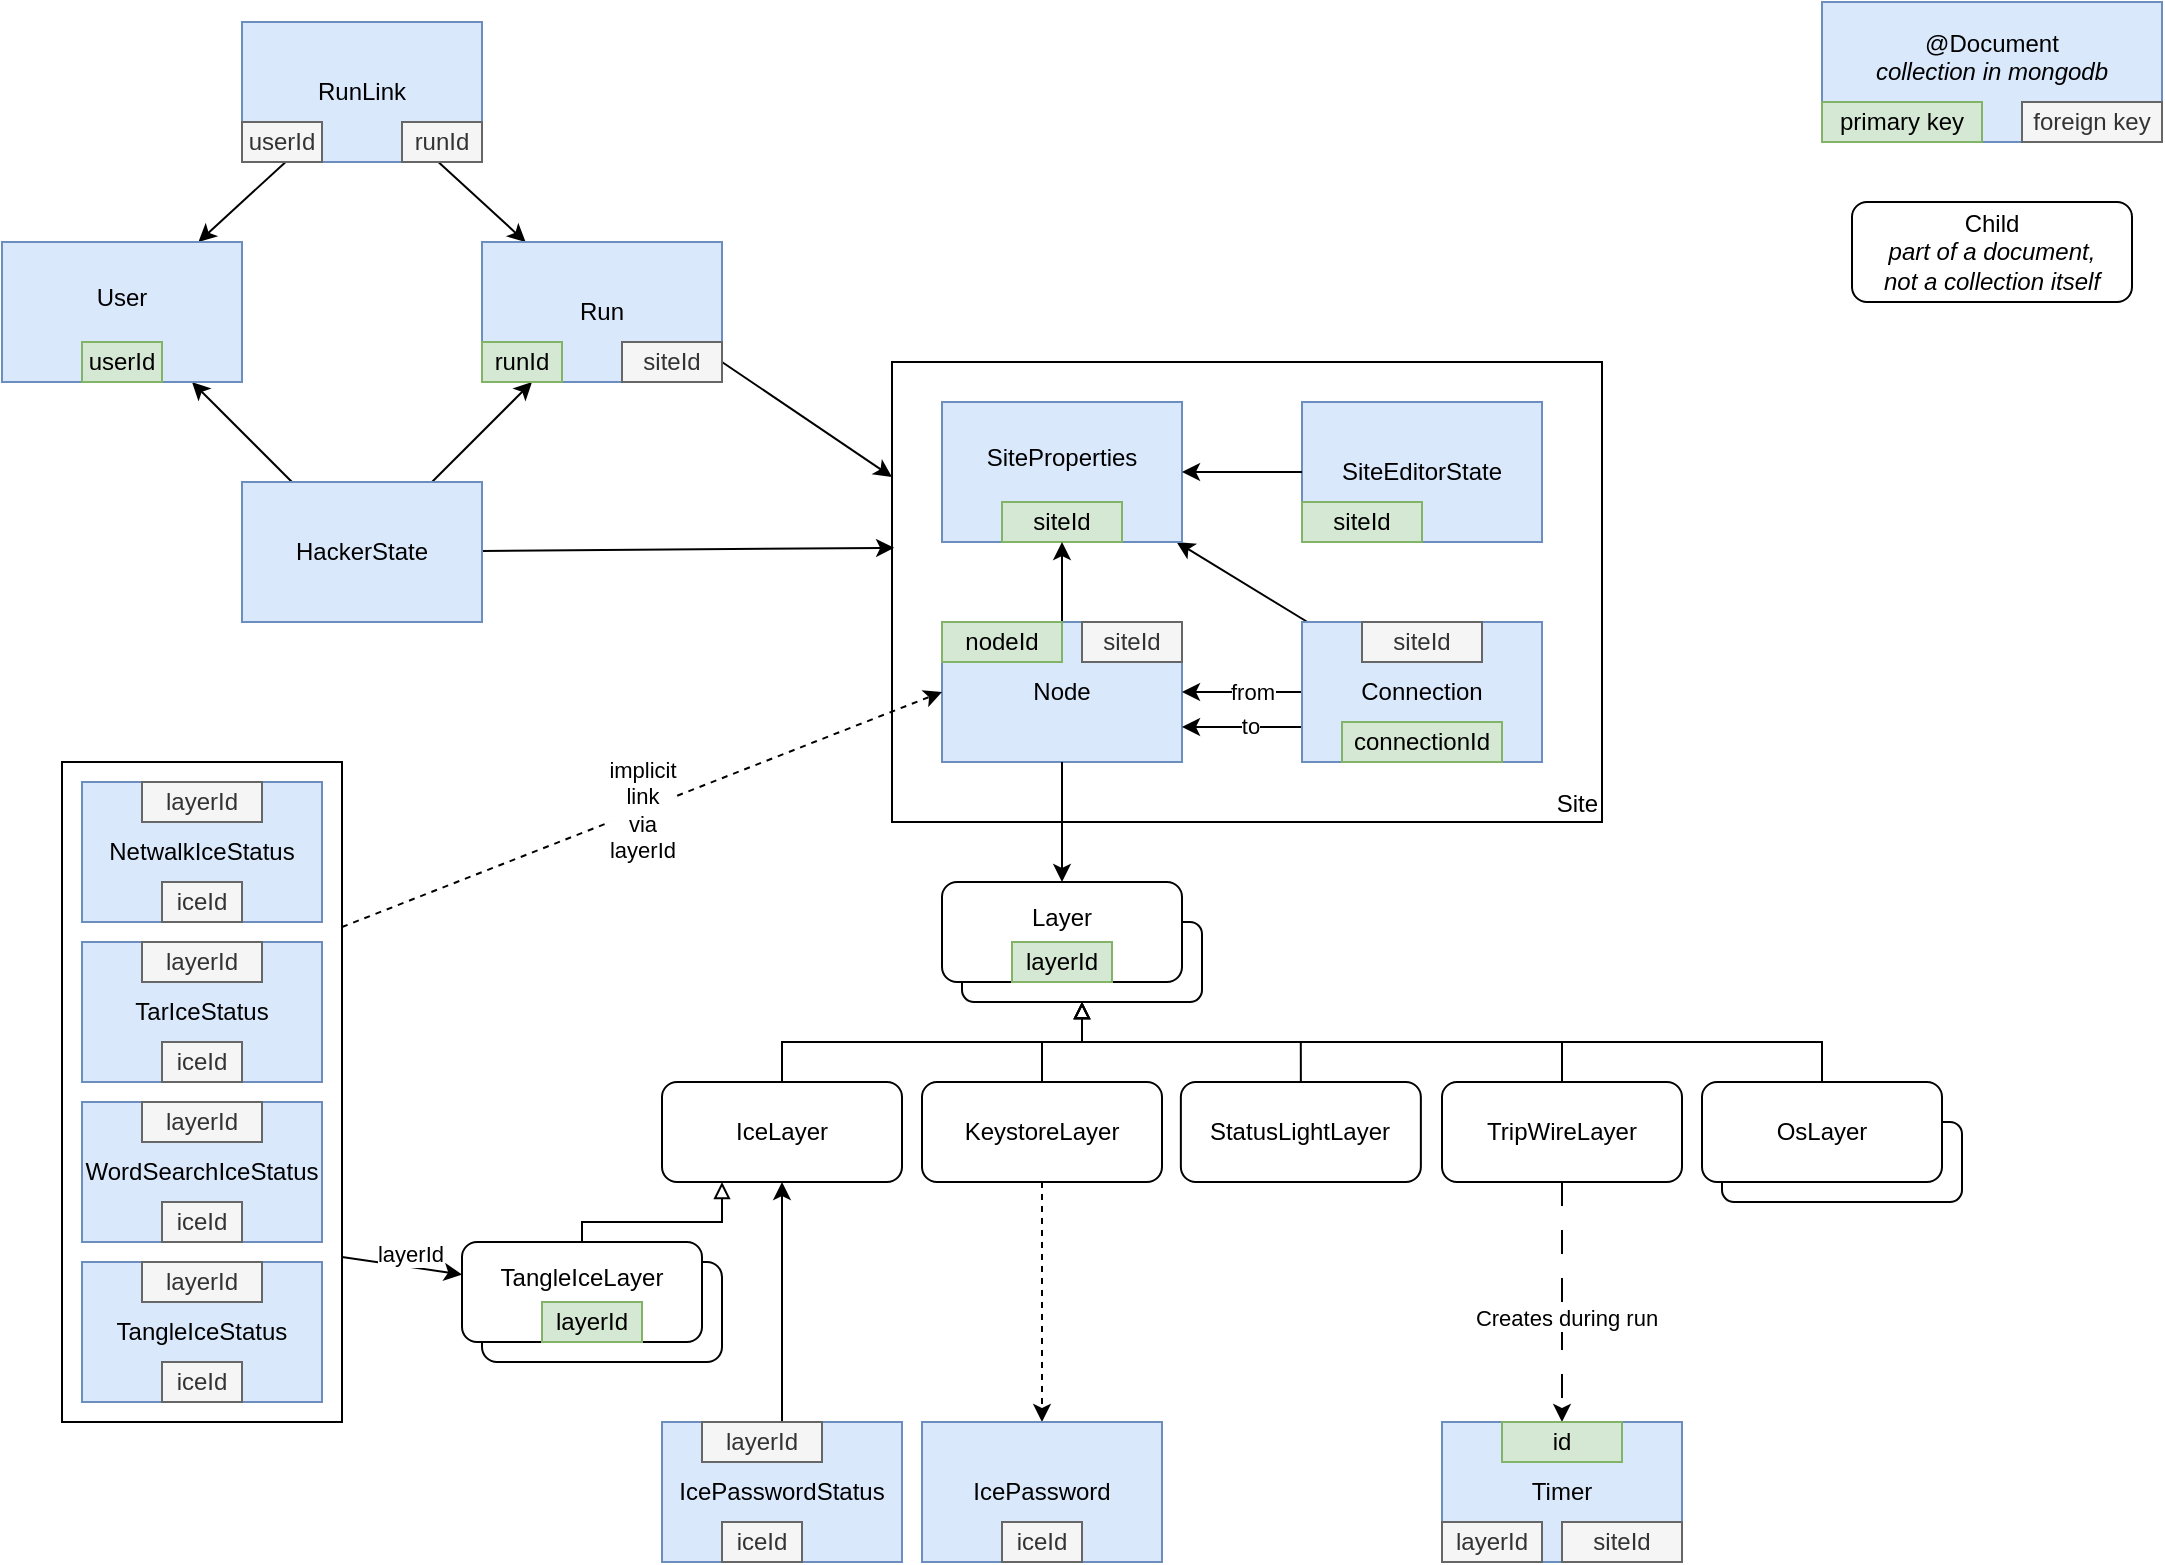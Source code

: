 <mxfile version="22.1.13" type="github">
  <diagram name="Page-1" id="mnIJfY60bvJNDvsKuQh9">
    <mxGraphModel dx="2819" dy="1146" grid="1" gridSize="10" guides="1" tooltips="1" connect="1" arrows="1" fold="1" page="1" pageScale="1" pageWidth="1169" pageHeight="827" math="0" shadow="0">
      <root>
        <mxCell id="0" />
        <mxCell id="1" parent="0" />
        <mxCell id="2eXZJzVbI_ONPsShpP8c-1" value="Site" style="rounded=0;whiteSpace=wrap;html=1;align=right;verticalAlign=bottom;" vertex="1" parent="1">
          <mxGeometry x="525" y="190" width="355" height="230" as="geometry" />
        </mxCell>
        <mxCell id="C1h8iQs_TRBgUqANPpUf-13" value="" style="rounded=0;whiteSpace=wrap;html=1;fillColor=none;" parent="1" vertex="1">
          <mxGeometry x="110" y="390" width="140" height="330" as="geometry" />
        </mxCell>
        <mxCell id="jiuy7B6aaROlVbYT8yXl-59" style="rounded=0;orthogonalLoop=1;jettySize=auto;html=1;endArrow=classic;endFill=1;" parent="1" source="jiuy7B6aaROlVbYT8yXl-14" target="jiuy7B6aaROlVbYT8yXl-16" edge="1">
          <mxGeometry relative="1" as="geometry">
            <mxPoint x="778" y="300" as="sourcePoint" />
            <mxPoint x="680" y="343" as="targetPoint" />
          </mxGeometry>
        </mxCell>
        <mxCell id="jiuy7B6aaROlVbYT8yXl-41" value="TangleIceLayer" style="rounded=1;whiteSpace=wrap;html=1;" parent="1" vertex="1">
          <mxGeometry x="320" y="640" width="120" height="50" as="geometry" />
        </mxCell>
        <mxCell id="jiuy7B6aaROlVbYT8yXl-40" value="OsLayer" style="rounded=1;whiteSpace=wrap;html=1;fontStyle=0" parent="1" vertex="1">
          <mxGeometry x="940" y="570" width="120" height="40" as="geometry" />
        </mxCell>
        <mxCell id="jiuy7B6aaROlVbYT8yXl-1" value="&lt;br&gt;Node&lt;br&gt;&amp;nbsp;" style="rounded=0;whiteSpace=wrap;html=1;fillColor=#dae8fc;strokeColor=#6c8ebf;" parent="1" vertex="1">
          <mxGeometry x="550" y="320" width="120" height="70" as="geometry" />
        </mxCell>
        <mxCell id="jiuy7B6aaROlVbYT8yXl-2" value="Layer" style="rounded=1;whiteSpace=wrap;html=1;" parent="1" vertex="1">
          <mxGeometry x="560" y="470" width="120" height="40" as="geometry" />
        </mxCell>
        <mxCell id="jiuy7B6aaROlVbYT8yXl-3" value="@Document&lt;br&gt;&lt;i&gt;collection in mongodb&lt;br&gt;&amp;nbsp;&lt;br&gt;&lt;/i&gt;" style="rounded=0;whiteSpace=wrap;html=1;fillColor=#dae8fc;strokeColor=#6c8ebf;" parent="1" vertex="1">
          <mxGeometry x="990" y="10" width="170" height="70" as="geometry" />
        </mxCell>
        <mxCell id="jiuy7B6aaROlVbYT8yXl-4" value="Child&lt;br&gt;&lt;i&gt;part of a document, &lt;br&gt;not a collection itself&lt;/i&gt;" style="rounded=1;whiteSpace=wrap;html=1;" parent="1" vertex="1">
          <mxGeometry x="1005" y="110" width="140" height="50" as="geometry" />
        </mxCell>
        <mxCell id="jiuy7B6aaROlVbYT8yXl-8" style="edgeStyle=orthogonalEdgeStyle;rounded=0;orthogonalLoop=1;jettySize=auto;html=1;exitX=0.5;exitY=0;exitDx=0;exitDy=0;entryX=0.5;entryY=1;entryDx=0;entryDy=0;endArrow=block;endFill=0;" parent="1" source="jiuy7B6aaROlVbYT8yXl-5" target="jiuy7B6aaROlVbYT8yXl-2" edge="1">
          <mxGeometry relative="1" as="geometry" />
        </mxCell>
        <mxCell id="jiuy7B6aaROlVbYT8yXl-5" value="IceLayer" style="rounded=1;whiteSpace=wrap;html=1;" parent="1" vertex="1">
          <mxGeometry x="410" y="550" width="120" height="50" as="geometry" />
        </mxCell>
        <mxCell id="jiuy7B6aaROlVbYT8yXl-10" style="edgeStyle=orthogonalEdgeStyle;rounded=0;orthogonalLoop=1;jettySize=auto;html=1;exitX=0.5;exitY=0;exitDx=0;exitDy=0;endArrow=block;endFill=0;entryX=0.5;entryY=1;entryDx=0;entryDy=0;" parent="1" source="jiuy7B6aaROlVbYT8yXl-9" target="jiuy7B6aaROlVbYT8yXl-2" edge="1">
          <mxGeometry relative="1" as="geometry">
            <mxPoint x="540" y="500" as="targetPoint" />
          </mxGeometry>
        </mxCell>
        <mxCell id="jiuy7B6aaROlVbYT8yXl-9" value="StatusLightLayer" style="rounded=1;whiteSpace=wrap;html=1;" parent="1" vertex="1">
          <mxGeometry x="669.43" y="550" width="120" height="50" as="geometry" />
        </mxCell>
        <mxCell id="B6_g9tHJlzhegWJG6Xg5-1" style="edgeStyle=orthogonalEdgeStyle;rounded=0;orthogonalLoop=1;jettySize=auto;html=1;exitX=0;exitY=0.5;exitDx=0;exitDy=0;entryX=1;entryY=0.5;entryDx=0;entryDy=0;" parent="1" source="jiuy7B6aaROlVbYT8yXl-14" target="jiuy7B6aaROlVbYT8yXl-1" edge="1">
          <mxGeometry relative="1" as="geometry" />
        </mxCell>
        <mxCell id="B6_g9tHJlzhegWJG6Xg5-3" value="from" style="edgeLabel;html=1;align=center;verticalAlign=middle;resizable=0;points=[];" parent="B6_g9tHJlzhegWJG6Xg5-1" vertex="1" connectable="0">
          <mxGeometry x="0.203" y="1" relative="1" as="geometry">
            <mxPoint x="11" y="-1" as="offset" />
          </mxGeometry>
        </mxCell>
        <mxCell id="B6_g9tHJlzhegWJG6Xg5-2" style="edgeStyle=orthogonalEdgeStyle;rounded=0;orthogonalLoop=1;jettySize=auto;html=1;exitX=0;exitY=0.75;exitDx=0;exitDy=0;entryX=1;entryY=0.75;entryDx=0;entryDy=0;" parent="1" source="jiuy7B6aaROlVbYT8yXl-14" target="jiuy7B6aaROlVbYT8yXl-1" edge="1">
          <mxGeometry relative="1" as="geometry" />
        </mxCell>
        <mxCell id="B6_g9tHJlzhegWJG6Xg5-4" value="to" style="edgeLabel;html=1;align=center;verticalAlign=middle;resizable=0;points=[];" parent="B6_g9tHJlzhegWJG6Xg5-2" vertex="1" connectable="0">
          <mxGeometry x="-0.162" y="2" relative="1" as="geometry">
            <mxPoint x="-1" y="-3" as="offset" />
          </mxGeometry>
        </mxCell>
        <mxCell id="jiuy7B6aaROlVbYT8yXl-14" value="&lt;br&gt;Connection&lt;br&gt;&amp;nbsp;" style="rounded=0;whiteSpace=wrap;html=1;fillColor=#dae8fc;strokeColor=#6c8ebf;" parent="1" vertex="1">
          <mxGeometry x="730" y="320" width="120" height="70" as="geometry" />
        </mxCell>
        <mxCell id="jiuy7B6aaROlVbYT8yXl-16" value="SiteProperties&lt;br&gt;&amp;nbsp;" style="rounded=0;whiteSpace=wrap;html=1;fillColor=#dae8fc;strokeColor=#6c8ebf;" parent="1" vertex="1">
          <mxGeometry x="550" y="210" width="120" height="70" as="geometry" />
        </mxCell>
        <mxCell id="jiuy7B6aaROlVbYT8yXl-23" value="" style="rounded=0;orthogonalLoop=1;jettySize=auto;html=1;" parent="1" source="jiuy7B6aaROlVbYT8yXl-22" target="jiuy7B6aaROlVbYT8yXl-21" edge="1">
          <mxGeometry relative="1" as="geometry" />
        </mxCell>
        <mxCell id="jiuy7B6aaROlVbYT8yXl-37" value="" style="rounded=0;orthogonalLoop=1;jettySize=auto;html=1;" parent="1" source="jiuy7B6aaROlVbYT8yXl-22" target="jiuy7B6aaROlVbYT8yXl-36" edge="1">
          <mxGeometry relative="1" as="geometry" />
        </mxCell>
        <mxCell id="jiuy7B6aaROlVbYT8yXl-22" value="RunLink" style="rounded=0;whiteSpace=wrap;html=1;fillColor=#dae8fc;strokeColor=#6c8ebf;" parent="1" vertex="1">
          <mxGeometry x="200" y="20" width="120" height="70" as="geometry" />
        </mxCell>
        <mxCell id="jiuy7B6aaROlVbYT8yXl-75" style="rounded=0;orthogonalLoop=1;jettySize=auto;html=1;" parent="1" source="jiuy7B6aaROlVbYT8yXl-26" target="jiuy7B6aaROlVbYT8yXl-21" edge="1">
          <mxGeometry relative="1" as="geometry" />
        </mxCell>
        <mxCell id="jiuy7B6aaROlVbYT8yXl-76" style="rounded=0;orthogonalLoop=1;jettySize=auto;html=1;" parent="1" source="jiuy7B6aaROlVbYT8yXl-26" target="jiuy7B6aaROlVbYT8yXl-36" edge="1">
          <mxGeometry relative="1" as="geometry" />
        </mxCell>
        <mxCell id="jiuy7B6aaROlVbYT8yXl-90" style="rounded=0;orthogonalLoop=1;jettySize=auto;html=1;entryX=0.003;entryY=0.404;entryDx=0;entryDy=0;entryPerimeter=0;" parent="1" source="jiuy7B6aaROlVbYT8yXl-26" target="2eXZJzVbI_ONPsShpP8c-1" edge="1">
          <mxGeometry relative="1" as="geometry">
            <mxPoint x="420" y="275" as="targetPoint" />
          </mxGeometry>
        </mxCell>
        <mxCell id="jiuy7B6aaROlVbYT8yXl-26" value="HackerState" style="rounded=0;whiteSpace=wrap;html=1;fillColor=#dae8fc;strokeColor=#6c8ebf;" parent="1" vertex="1">
          <mxGeometry x="200" y="250" width="120" height="70" as="geometry" />
        </mxCell>
        <mxCell id="jiuy7B6aaROlVbYT8yXl-27" value="SiteEditorState" style="rounded=0;whiteSpace=wrap;html=1;fillColor=#dae8fc;strokeColor=#6c8ebf;" parent="1" vertex="1">
          <mxGeometry x="730" y="210" width="120" height="70" as="geometry" />
        </mxCell>
        <mxCell id="jiuy7B6aaROlVbYT8yXl-42" style="rounded=0;orthogonalLoop=1;jettySize=auto;html=1;exitX=1;exitY=0.75;exitDx=0;exitDy=0;" parent="1" source="C1h8iQs_TRBgUqANPpUf-13" target="jiuy7B6aaROlVbYT8yXl-38" edge="1">
          <mxGeometry relative="1" as="geometry">
            <mxPoint x="240" y="410" as="targetPoint" />
            <mxPoint x="340" y="540" as="sourcePoint" />
          </mxGeometry>
        </mxCell>
        <mxCell id="jiuy7B6aaROlVbYT8yXl-64" value="layerId" style="edgeLabel;html=1;align=center;verticalAlign=middle;resizable=0;points=[];" parent="jiuy7B6aaROlVbYT8yXl-42" vertex="1" connectable="0">
          <mxGeometry x="0.141" relative="1" as="geometry">
            <mxPoint y="-7" as="offset" />
          </mxGeometry>
        </mxCell>
        <mxCell id="yUMayUT2DUETe77GGP__-6" value="implicit&lt;br&gt;link&lt;br&gt;via&lt;br&gt;layerId" style="rounded=0;orthogonalLoop=1;jettySize=auto;html=1;entryX=0;entryY=0.5;entryDx=0;entryDy=0;dashed=1;exitX=1;exitY=0.25;exitDx=0;exitDy=0;" parent="1" source="C1h8iQs_TRBgUqANPpUf-13" target="jiuy7B6aaROlVbYT8yXl-1" edge="1">
          <mxGeometry relative="1" as="geometry">
            <mxPoint x="330" y="470" as="sourcePoint" />
          </mxGeometry>
        </mxCell>
        <mxCell id="jiuy7B6aaROlVbYT8yXl-28" value="&lt;br&gt;TangleIceStatus&lt;br&gt;&amp;nbsp;" style="rounded=0;whiteSpace=wrap;html=1;fillColor=#dae8fc;strokeColor=#6c8ebf;" parent="1" vertex="1">
          <mxGeometry x="120" y="640" width="120" height="70" as="geometry" />
        </mxCell>
        <mxCell id="jiuy7B6aaROlVbYT8yXl-30" value="&lt;br&gt;WordSearchIceStatus&lt;br&gt;&amp;nbsp;" style="rounded=0;whiteSpace=wrap;html=1;fillColor=#dae8fc;strokeColor=#6c8ebf;" parent="1" vertex="1">
          <mxGeometry x="120" y="560" width="120" height="70" as="geometry" />
        </mxCell>
        <mxCell id="jiuy7B6aaROlVbYT8yXl-31" value="&lt;br&gt;NetwalkIceStatus&lt;br&gt;&amp;nbsp;" style="rounded=0;whiteSpace=wrap;html=1;fillColor=#dae8fc;strokeColor=#6c8ebf;" parent="1" vertex="1">
          <mxGeometry x="120" y="400" width="120" height="70" as="geometry" />
        </mxCell>
        <mxCell id="jiuy7B6aaROlVbYT8yXl-32" value="&lt;br&gt;TarIceStatus&lt;br&gt;&amp;nbsp;" style="rounded=0;whiteSpace=wrap;html=1;fillColor=#dae8fc;strokeColor=#6c8ebf;" parent="1" vertex="1">
          <mxGeometry x="120" y="480" width="120" height="70" as="geometry" />
        </mxCell>
        <mxCell id="jiuy7B6aaROlVbYT8yXl-38" value="TangleIceLayer&lt;br&gt;&amp;nbsp;" style="rounded=1;whiteSpace=wrap;html=1;" parent="1" vertex="1">
          <mxGeometry x="310" y="630" width="120" height="50" as="geometry" />
        </mxCell>
        <mxCell id="jiuy7B6aaROlVbYT8yXl-39" style="rounded=0;orthogonalLoop=1;jettySize=auto;html=1;exitX=0.5;exitY=0;exitDx=0;exitDy=0;entryX=0.25;entryY=1;entryDx=0;entryDy=0;endArrow=block;endFill=0;edgeStyle=orthogonalEdgeStyle;" parent="1" source="jiuy7B6aaROlVbYT8yXl-38" target="jiuy7B6aaROlVbYT8yXl-5" edge="1">
          <mxGeometry relative="1" as="geometry">
            <mxPoint x="480" y="570" as="sourcePoint" />
            <mxPoint x="550" y="530" as="targetPoint" />
            <Array as="points">
              <mxPoint x="370" y="620" />
              <mxPoint x="440" y="620" />
            </Array>
          </mxGeometry>
        </mxCell>
        <mxCell id="N_-d8kACcy34HXy9NwKo-2" style="rounded=0;orthogonalLoop=1;jettySize=auto;html=1;exitX=0.5;exitY=1;exitDx=0;exitDy=0;entryX=0.5;entryY=0;entryDx=0;entryDy=0;dashed=1;dashPattern=12 12;" parent="1" source="jiuy7B6aaROlVbYT8yXl-45" target="N_-d8kACcy34HXy9NwKo-1" edge="1">
          <mxGeometry relative="1" as="geometry" />
        </mxCell>
        <mxCell id="N_-d8kACcy34HXy9NwKo-29" value="Creates during run" style="edgeLabel;html=1;align=center;verticalAlign=middle;resizable=0;points=[];" parent="N_-d8kACcy34HXy9NwKo-2" vertex="1" connectable="0">
          <mxGeometry x="0.131" y="2" relative="1" as="geometry">
            <mxPoint as="offset" />
          </mxGeometry>
        </mxCell>
        <mxCell id="jiuy7B6aaROlVbYT8yXl-45" value="TripWireLayer" style="rounded=1;whiteSpace=wrap;html=1;" parent="1" vertex="1">
          <mxGeometry x="800" y="550" width="120" height="50" as="geometry" />
        </mxCell>
        <mxCell id="jiuy7B6aaROlVbYT8yXl-46" style="edgeStyle=orthogonalEdgeStyle;rounded=0;orthogonalLoop=1;jettySize=auto;html=1;exitX=0.5;exitY=0;exitDx=0;exitDy=0;endArrow=block;endFill=0;entryX=0.5;entryY=1;entryDx=0;entryDy=0;" parent="1" source="jiuy7B6aaROlVbYT8yXl-45" target="jiuy7B6aaROlVbYT8yXl-2" edge="1">
          <mxGeometry relative="1" as="geometry">
            <mxPoint x="550" y="510" as="targetPoint" />
            <mxPoint x="610" y="550" as="sourcePoint" />
          </mxGeometry>
        </mxCell>
        <mxCell id="jiuy7B6aaROlVbYT8yXl-51" value="primary key" style="rounded=0;whiteSpace=wrap;html=1;fillColor=#d5e8d4;strokeColor=#82b366;" parent="1" vertex="1">
          <mxGeometry x="990" y="60" width="80" height="20" as="geometry" />
        </mxCell>
        <mxCell id="jiuy7B6aaROlVbYT8yXl-52" value="siteId" style="rounded=0;whiteSpace=wrap;html=1;fillColor=#d5e8d4;strokeColor=#82b366;" parent="1" vertex="1">
          <mxGeometry x="580" y="260" width="60" height="20" as="geometry" />
        </mxCell>
        <mxCell id="jiuy7B6aaROlVbYT8yXl-56" style="rounded=0;orthogonalLoop=1;jettySize=auto;html=1;endArrow=classic;endFill=1;" parent="1" source="jiuy7B6aaROlVbYT8yXl-27" target="jiuy7B6aaROlVbYT8yXl-16" edge="1">
          <mxGeometry relative="1" as="geometry">
            <mxPoint x="620" y="310" as="sourcePoint" />
            <mxPoint x="620" y="350" as="targetPoint" />
          </mxGeometry>
        </mxCell>
        <mxCell id="jiuy7B6aaROlVbYT8yXl-58" style="rounded=0;orthogonalLoop=1;jettySize=auto;html=1;endArrow=classic;endFill=1;" parent="1" source="jiuy7B6aaROlVbYT8yXl-1" target="jiuy7B6aaROlVbYT8yXl-16" edge="1">
          <mxGeometry relative="1" as="geometry">
            <mxPoint x="770" y="290" as="sourcePoint" />
            <mxPoint x="680" y="290" as="targetPoint" />
          </mxGeometry>
        </mxCell>
        <mxCell id="jiuy7B6aaROlVbYT8yXl-63" value="layerId" style="rounded=0;whiteSpace=wrap;html=1;fillColor=#d5e8d4;strokeColor=#82b366;" parent="1" vertex="1">
          <mxGeometry x="350" y="660" width="50" height="20" as="geometry" />
        </mxCell>
        <mxCell id="jiuy7B6aaROlVbYT8yXl-66" value="Layer&lt;br&gt;&amp;nbsp;" style="rounded=1;whiteSpace=wrap;html=1;" parent="1" vertex="1">
          <mxGeometry x="550" y="450" width="120" height="50" as="geometry" />
        </mxCell>
        <mxCell id="jiuy7B6aaROlVbYT8yXl-67" value="OsLayer" style="rounded=1;whiteSpace=wrap;html=1;" parent="1" vertex="1">
          <mxGeometry x="930" y="550" width="120" height="50" as="geometry" />
        </mxCell>
        <mxCell id="jiuy7B6aaROlVbYT8yXl-69" style="edgeStyle=orthogonalEdgeStyle;rounded=0;orthogonalLoop=1;jettySize=auto;html=1;exitX=0.5;exitY=0;exitDx=0;exitDy=0;endArrow=block;endFill=0;entryX=0.5;entryY=1;entryDx=0;entryDy=0;" parent="1" source="jiuy7B6aaROlVbYT8yXl-67" target="jiuy7B6aaROlVbYT8yXl-2" edge="1">
          <mxGeometry relative="1" as="geometry">
            <mxPoint x="560" y="520" as="targetPoint" />
            <mxPoint x="750" y="570" as="sourcePoint" />
          </mxGeometry>
        </mxCell>
        <mxCell id="jiuy7B6aaROlVbYT8yXl-71" value="iceId" style="rounded=0;whiteSpace=wrap;html=1;fillColor=#f5f5f5;strokeColor=#666666;fontColor=#333333;" parent="1" vertex="1">
          <mxGeometry x="160" y="690" width="40" height="20" as="geometry" />
        </mxCell>
        <mxCell id="2eXZJzVbI_ONPsShpP8c-5" style="edgeStyle=orthogonalEdgeStyle;rounded=0;orthogonalLoop=1;jettySize=auto;html=1;exitX=0.5;exitY=1;exitDx=0;exitDy=0;entryX=0.5;entryY=0;entryDx=0;entryDy=0;" edge="1" parent="1" source="jiuy7B6aaROlVbYT8yXl-1" target="jiuy7B6aaROlVbYT8yXl-66">
          <mxGeometry relative="1" as="geometry" />
        </mxCell>
        <mxCell id="jiuy7B6aaROlVbYT8yXl-81" value="nodeId" style="rounded=0;whiteSpace=wrap;html=1;fillColor=#d5e8d4;strokeColor=#82b366;" parent="1" vertex="1">
          <mxGeometry x="550" y="320" width="60" height="20" as="geometry" />
        </mxCell>
        <mxCell id="jiuy7B6aaROlVbYT8yXl-82" value="connectionId" style="rounded=0;whiteSpace=wrap;html=1;fillColor=#d5e8d4;strokeColor=#82b366;" parent="1" vertex="1">
          <mxGeometry x="750" y="370" width="80" height="20" as="geometry" />
        </mxCell>
        <mxCell id="yUMayUT2DUETe77GGP__-1" value="iceId" style="rounded=0;whiteSpace=wrap;html=1;fillColor=#f5f5f5;strokeColor=#666666;fontColor=#333333;" parent="1" vertex="1">
          <mxGeometry x="160" y="610" width="40" height="20" as="geometry" />
        </mxCell>
        <mxCell id="yUMayUT2DUETe77GGP__-4" value="iceId" style="rounded=0;whiteSpace=wrap;html=1;fillColor=#f5f5f5;strokeColor=#666666;fontColor=#333333;" parent="1" vertex="1">
          <mxGeometry x="160" y="530" width="40" height="20" as="geometry" />
        </mxCell>
        <mxCell id="yUMayUT2DUETe77GGP__-5" value="iceId" style="rounded=0;whiteSpace=wrap;html=1;fillColor=#f5f5f5;strokeColor=#666666;fontColor=#333333;" parent="1" vertex="1">
          <mxGeometry x="160" y="450" width="40" height="20" as="geometry" />
        </mxCell>
        <mxCell id="C1h8iQs_TRBgUqANPpUf-4" style="rounded=0;orthogonalLoop=1;jettySize=auto;html=1;entryX=0.5;entryY=1;entryDx=0;entryDy=0;" parent="1" source="KMH7AppHIwjlynywB1wn-1" target="jiuy7B6aaROlVbYT8yXl-5" edge="1">
          <mxGeometry relative="1" as="geometry" />
        </mxCell>
        <mxCell id="KMH7AppHIwjlynywB1wn-1" value="IcePasswordStatus" style="rounded=0;whiteSpace=wrap;html=1;fillColor=#dae8fc;strokeColor=#6c8ebf;" parent="1" vertex="1">
          <mxGeometry x="410" y="720" width="120" height="70" as="geometry" />
        </mxCell>
        <mxCell id="KMH7AppHIwjlynywB1wn-2" value="iceId" style="rounded=0;whiteSpace=wrap;html=1;fillColor=#f5f5f5;strokeColor=#666666;fontColor=#333333;" parent="1" vertex="1">
          <mxGeometry x="440" y="770" width="40" height="20" as="geometry" />
        </mxCell>
        <mxCell id="C1h8iQs_TRBgUqANPpUf-1" value="layerId" style="rounded=0;whiteSpace=wrap;html=1;fillColor=#d5e8d4;strokeColor=#82b366;" parent="1" vertex="1">
          <mxGeometry x="585" y="480" width="50" height="20" as="geometry" />
        </mxCell>
        <mxCell id="C1h8iQs_TRBgUqANPpUf-9" style="edgeStyle=orthogonalEdgeStyle;rounded=0;orthogonalLoop=1;jettySize=auto;html=1;exitX=0.5;exitY=1;exitDx=0;exitDy=0;entryX=0.5;entryY=0;entryDx=0;entryDy=0;dashed=1;" parent="1" source="C1h8iQs_TRBgUqANPpUf-6" target="C1h8iQs_TRBgUqANPpUf-7" edge="1">
          <mxGeometry relative="1" as="geometry" />
        </mxCell>
        <mxCell id="C1h8iQs_TRBgUqANPpUf-12" style="edgeStyle=orthogonalEdgeStyle;rounded=0;orthogonalLoop=1;jettySize=auto;html=1;exitX=0.5;exitY=0;exitDx=0;exitDy=0;endArrow=none;endFill=0;" parent="1" source="C1h8iQs_TRBgUqANPpUf-6" edge="1">
          <mxGeometry relative="1" as="geometry">
            <mxPoint x="600" y="530" as="targetPoint" />
          </mxGeometry>
        </mxCell>
        <mxCell id="C1h8iQs_TRBgUqANPpUf-6" value="KeystoreLayer" style="rounded=1;whiteSpace=wrap;html=1;" parent="1" vertex="1">
          <mxGeometry x="540" y="550" width="120" height="50" as="geometry" />
        </mxCell>
        <mxCell id="C1h8iQs_TRBgUqANPpUf-7" value="IcePassword" style="rounded=0;whiteSpace=wrap;html=1;fillColor=#dae8fc;strokeColor=#6c8ebf;" parent="1" vertex="1">
          <mxGeometry x="540" y="720" width="120" height="70" as="geometry" />
        </mxCell>
        <mxCell id="C1h8iQs_TRBgUqANPpUf-10" value="iceId" style="rounded=0;whiteSpace=wrap;html=1;fillColor=#f5f5f5;strokeColor=#666666;fontColor=#333333;" parent="1" vertex="1">
          <mxGeometry x="580" y="770" width="40" height="20" as="geometry" />
        </mxCell>
        <mxCell id="C1h8iQs_TRBgUqANPpUf-14" value="layerId" style="rounded=0;whiteSpace=wrap;html=1;fillColor=#f5f5f5;strokeColor=#666666;fontColor=#333333;" parent="1" vertex="1">
          <mxGeometry x="430" y="720" width="60" height="20" as="geometry" />
        </mxCell>
        <mxCell id="C1h8iQs_TRBgUqANPpUf-15" value="layerId" style="rounded=0;whiteSpace=wrap;html=1;fillColor=#f5f5f5;strokeColor=#666666;fontColor=#333333;" parent="1" vertex="1">
          <mxGeometry x="150" y="400" width="60" height="20" as="geometry" />
        </mxCell>
        <mxCell id="C1h8iQs_TRBgUqANPpUf-16" value="layerId" style="rounded=0;whiteSpace=wrap;html=1;fillColor=#f5f5f5;strokeColor=#666666;fontColor=#333333;" parent="1" vertex="1">
          <mxGeometry x="150" y="560" width="60" height="20" as="geometry" />
        </mxCell>
        <mxCell id="C1h8iQs_TRBgUqANPpUf-17" value="layerId" style="rounded=0;whiteSpace=wrap;html=1;fillColor=#f5f5f5;strokeColor=#666666;fontColor=#333333;" parent="1" vertex="1">
          <mxGeometry x="150" y="480" width="60" height="20" as="geometry" />
        </mxCell>
        <mxCell id="C1h8iQs_TRBgUqANPpUf-18" value="layerId" style="rounded=0;whiteSpace=wrap;html=1;fillColor=#f5f5f5;strokeColor=#666666;fontColor=#333333;" parent="1" vertex="1">
          <mxGeometry x="150" y="640" width="60" height="20" as="geometry" />
        </mxCell>
        <mxCell id="N_-d8kACcy34HXy9NwKo-1" value="Timer" style="rounded=0;whiteSpace=wrap;html=1;fillColor=#dae8fc;strokeColor=#6c8ebf;" parent="1" vertex="1">
          <mxGeometry x="800" y="720" width="120" height="70" as="geometry" />
        </mxCell>
        <mxCell id="N_-d8kACcy34HXy9NwKo-32" style="rounded=0;orthogonalLoop=1;jettySize=auto;html=1;exitX=1;exitY=0.5;exitDx=0;exitDy=0;entryX=0;entryY=0.25;entryDx=0;entryDy=0;" parent="1" source="N_-d8kACcy34HXy9NwKo-12" target="2eXZJzVbI_ONPsShpP8c-1" edge="1">
          <mxGeometry relative="1" as="geometry" />
        </mxCell>
        <mxCell id="jiuy7B6aaROlVbYT8yXl-21" value="&lt;br&gt;Run&lt;br&gt;&amp;nbsp;" style="rounded=0;whiteSpace=wrap;html=1;fillColor=#dae8fc;strokeColor=#6c8ebf;" parent="1" vertex="1">
          <mxGeometry x="320" y="130" width="120" height="70" as="geometry" />
        </mxCell>
        <mxCell id="jiuy7B6aaROlVbYT8yXl-73" value="runId" style="rounded=0;whiteSpace=wrap;html=1;fillColor=#d5e8d4;strokeColor=#82b366;" parent="1" vertex="1">
          <mxGeometry x="320" y="180" width="40" height="20" as="geometry" />
        </mxCell>
        <mxCell id="N_-d8kACcy34HXy9NwKo-11" value="siteId" style="rounded=0;whiteSpace=wrap;html=1;fillColor=#f5f5f5;strokeColor=#666666;fontColor=#333333;" parent="1" vertex="1">
          <mxGeometry x="620" y="320" width="50" height="20" as="geometry" />
        </mxCell>
        <mxCell id="N_-d8kACcy34HXy9NwKo-12" value="siteId" style="rounded=0;whiteSpace=wrap;html=1;fillColor=#f5f5f5;strokeColor=#666666;fontColor=#333333;" parent="1" vertex="1">
          <mxGeometry x="390" y="180" width="50" height="20" as="geometry" />
        </mxCell>
        <mxCell id="N_-d8kACcy34HXy9NwKo-13" value="siteId" style="rounded=0;whiteSpace=wrap;html=1;fillColor=#f5f5f5;strokeColor=#666666;fontColor=#333333;" parent="1" vertex="1">
          <mxGeometry x="760" y="320" width="60" height="20" as="geometry" />
        </mxCell>
        <mxCell id="N_-d8kACcy34HXy9NwKo-14" value="runId" style="rounded=0;whiteSpace=wrap;html=1;fillColor=#f5f5f5;strokeColor=#666666;fontColor=#333333;" parent="1" vertex="1">
          <mxGeometry x="280" y="70" width="40" height="20" as="geometry" />
        </mxCell>
        <mxCell id="jiuy7B6aaROlVbYT8yXl-36" value="User&lt;br&gt;&amp;nbsp;" style="rounded=0;whiteSpace=wrap;html=1;fillColor=#dae8fc;strokeColor=#6c8ebf;" parent="1" vertex="1">
          <mxGeometry x="80" y="130" width="120" height="70" as="geometry" />
        </mxCell>
        <mxCell id="jiuy7B6aaROlVbYT8yXl-74" value="userId" style="rounded=0;whiteSpace=wrap;html=1;fillColor=#d5e8d4;strokeColor=#82b366;" parent="1" vertex="1">
          <mxGeometry x="120" y="180" width="40" height="20" as="geometry" />
        </mxCell>
        <mxCell id="N_-d8kACcy34HXy9NwKo-21" value="userId" style="rounded=0;whiteSpace=wrap;html=1;fillColor=#f5f5f5;strokeColor=#666666;fontColor=#333333;" parent="1" vertex="1">
          <mxGeometry x="200" y="70" width="40" height="20" as="geometry" />
        </mxCell>
        <mxCell id="N_-d8kACcy34HXy9NwKo-25" value="siteId" style="rounded=0;whiteSpace=wrap;html=1;fillColor=#d5e8d4;strokeColor=#82b366;" parent="1" vertex="1">
          <mxGeometry x="730" y="260" width="60" height="20" as="geometry" />
        </mxCell>
        <mxCell id="N_-d8kACcy34HXy9NwKo-28" value="id" style="rounded=0;whiteSpace=wrap;html=1;fillColor=#d5e8d4;strokeColor=#82b366;" parent="1" vertex="1">
          <mxGeometry x="830" y="720" width="60" height="20" as="geometry" />
        </mxCell>
        <mxCell id="N_-d8kACcy34HXy9NwKo-30" value="siteId" style="rounded=0;whiteSpace=wrap;html=1;fillColor=#f5f5f5;strokeColor=#666666;fontColor=#333333;" parent="1" vertex="1">
          <mxGeometry x="860" y="770" width="60" height="20" as="geometry" />
        </mxCell>
        <mxCell id="N_-d8kACcy34HXy9NwKo-31" value="layerId" style="rounded=0;whiteSpace=wrap;html=1;fillColor=#f5f5f5;strokeColor=#666666;fontColor=#333333;" parent="1" vertex="1">
          <mxGeometry x="800" y="770" width="50" height="20" as="geometry" />
        </mxCell>
        <mxCell id="2eXZJzVbI_ONPsShpP8c-3" value="foreign key" style="rounded=0;whiteSpace=wrap;html=1;fillColor=#f5f5f5;strokeColor=#666666;fontColor=#333333;" vertex="1" parent="1">
          <mxGeometry x="1090" y="60" width="70" height="20" as="geometry" />
        </mxCell>
      </root>
    </mxGraphModel>
  </diagram>
</mxfile>
